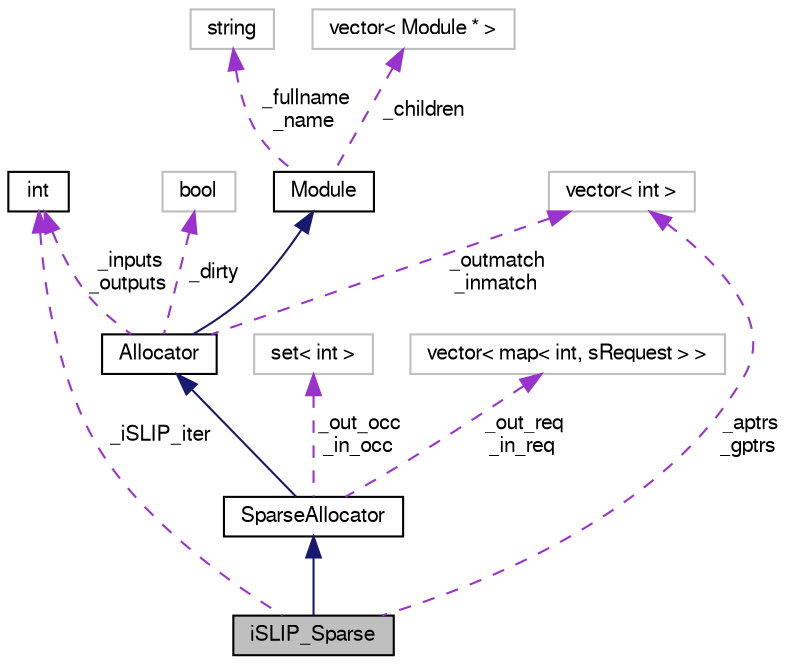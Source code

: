 digraph "iSLIP_Sparse"
{
  bgcolor="transparent";
  edge [fontname="FreeSans",fontsize="10",labelfontname="FreeSans",labelfontsize="10"];
  node [fontname="FreeSans",fontsize="10",shape=record];
  Node4 [label="iSLIP_Sparse",height=0.2,width=0.4,color="black", fillcolor="grey75", style="filled", fontcolor="black"];
  Node5 -> Node4 [dir="back",color="midnightblue",fontsize="10",style="solid",fontname="FreeSans"];
  Node5 [label="SparseAllocator",height=0.2,width=0.4,color="black",URL="$classSparseAllocator.html"];
  Node6 -> Node5 [dir="back",color="midnightblue",fontsize="10",style="solid",fontname="FreeSans"];
  Node6 [label="Allocator",height=0.2,width=0.4,color="black",URL="$classAllocator.html"];
  Node7 -> Node6 [dir="back",color="midnightblue",fontsize="10",style="solid",fontname="FreeSans"];
  Node7 [label="Module",height=0.2,width=0.4,color="black",URL="$classModule.html"];
  Node8 -> Node7 [dir="back",color="darkorchid3",fontsize="10",style="dashed",label=" _fullname\n_name" ,fontname="FreeSans"];
  Node8 [label="string",height=0.2,width=0.4,color="grey75"];
  Node9 -> Node7 [dir="back",color="darkorchid3",fontsize="10",style="dashed",label=" _children" ,fontname="FreeSans"];
  Node9 [label="vector\< Module * \>",height=0.2,width=0.4,color="grey75"];
  Node10 -> Node6 [dir="back",color="darkorchid3",fontsize="10",style="dashed",label=" _inputs\n_outputs" ,fontname="FreeSans"];
  Node10 [label="int",height=0.2,width=0.4,color="black",URL="$classint.html"];
  Node11 -> Node6 [dir="back",color="darkorchid3",fontsize="10",style="dashed",label=" _dirty" ,fontname="FreeSans"];
  Node11 [label="bool",height=0.2,width=0.4,color="grey75"];
  Node12 -> Node6 [dir="back",color="darkorchid3",fontsize="10",style="dashed",label=" _outmatch\n_inmatch" ,fontname="FreeSans"];
  Node12 [label="vector\< int \>",height=0.2,width=0.4,color="grey75"];
  Node13 -> Node5 [dir="back",color="darkorchid3",fontsize="10",style="dashed",label=" _out_occ\n_in_occ" ,fontname="FreeSans"];
  Node13 [label="set\< int \>",height=0.2,width=0.4,color="grey75"];
  Node14 -> Node5 [dir="back",color="darkorchid3",fontsize="10",style="dashed",label=" _out_req\n_in_req" ,fontname="FreeSans"];
  Node14 [label="vector\< map\< int, sRequest \> \>",height=0.2,width=0.4,color="grey75"];
  Node10 -> Node4 [dir="back",color="darkorchid3",fontsize="10",style="dashed",label=" _iSLIP_iter" ,fontname="FreeSans"];
  Node12 -> Node4 [dir="back",color="darkorchid3",fontsize="10",style="dashed",label=" _aptrs\n_gptrs" ,fontname="FreeSans"];
}
